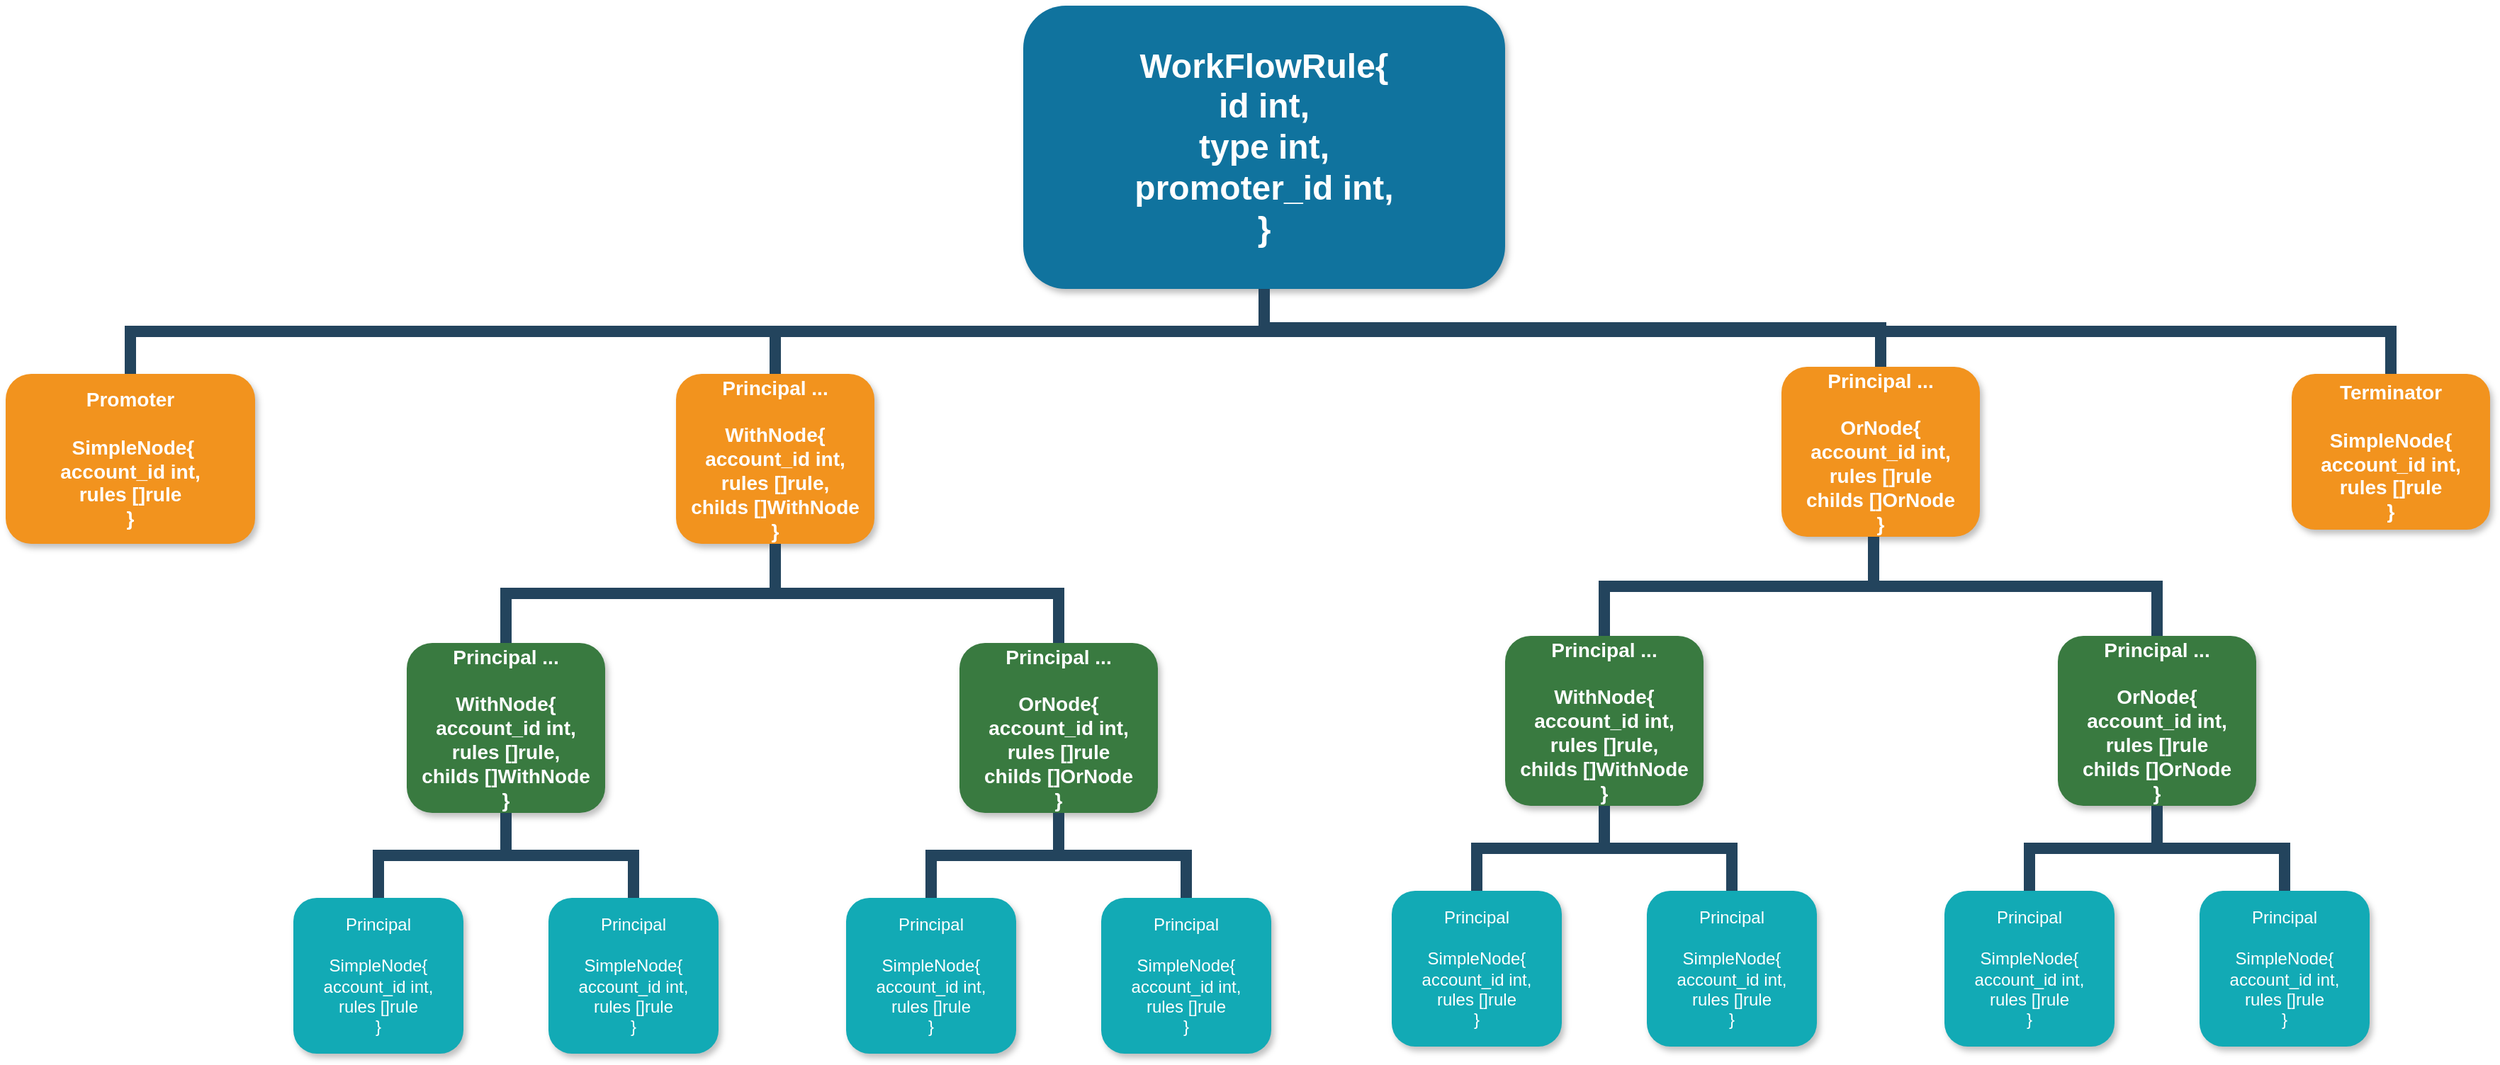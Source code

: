 <mxfile version="20.5.1" type="github">
  <diagram name="Page-1" id="64c3da0e-402f-94eb-ee01-a36477274f13">
    <mxGraphModel dx="1935" dy="1820" grid="1" gridSize="10" guides="1" tooltips="1" connect="1" arrows="1" fold="1" page="1" pageScale="1" pageWidth="1169" pageHeight="826" background="none" math="0" shadow="0">
      <root>
        <mxCell id="0" />
        <mxCell id="1" parent="0" />
        <mxCell id="2" value="WorkFlowRule{&#xa;id int,&#xa;type int,&#xa;promoter_id int,&#xa;}" style="whiteSpace=wrap;rounded=1;shadow=1;fillColor=#10739E;strokeColor=none;fontColor=#FFFFFF;fontStyle=1;fontSize=24" parent="1" vertex="1">
          <mxGeometry x="775" y="-150" width="340" height="200" as="geometry" />
        </mxCell>
        <mxCell id="3" value="Promoter&#xa;&#xa; SimpleNode{&#xa;account_id int,&#xa;rules []rule&#xa;}" style="whiteSpace=wrap;rounded=1;fillColor=#F2931E;strokeColor=none;shadow=1;fontColor=#FFFFFF;fontStyle=1;fontSize=14" parent="1" vertex="1">
          <mxGeometry x="57" y="110" width="176" height="120" as="geometry" />
        </mxCell>
        <mxCell id="4" value="Principal ...&#xa;&#xa;WithNode{&#xa;account_id int,&#xa;rules []rule,&#xa;childs []WithNode&#xa;}" style="whiteSpace=wrap;rounded=1;fillColor=#F2931E;strokeColor=none;shadow=1;fontColor=#FFFFFF;fontStyle=1;fontSize=14" parent="1" vertex="1">
          <mxGeometry x="530" y="110" width="140" height="120" as="geometry" />
        </mxCell>
        <mxCell id="6" value="Principal ...&#xa;&#xa;OrNode{&#xa;account_id int,&#xa;rules []rule&#xa;childs []OrNode&#xa;}" style="whiteSpace=wrap;rounded=1;fillColor=#F2931E;strokeColor=none;shadow=1;fontColor=#FFFFFF;fontStyle=1;fontSize=14" parent="1" vertex="1">
          <mxGeometry x="1310" y="105" width="140" height="120" as="geometry" />
        </mxCell>
        <mxCell id="7" value="Terminator&#xa;&#xa;SimpleNode{&#xa;account_id int,&#xa;rules []rule&#xa;}" style="whiteSpace=wrap;rounded=1;fillColor=#F2931E;strokeColor=none;shadow=1;fontColor=#FFFFFF;fontStyle=1;fontSize=14" parent="1" vertex="1">
          <mxGeometry x="1670" y="110" width="140" height="110" as="geometry" />
        </mxCell>
        <mxCell id="116" value="" style="edgeStyle=elbowEdgeStyle;elbow=vertical;rounded=0;fontColor=#000000;endArrow=none;endFill=0;strokeWidth=8;strokeColor=#23445D;entryX=0.5;entryY=0;entryDx=0;entryDy=0;" parent="1" source="4" target="l-bemKt5AdIYeNtcFZFb-242" edge="1">
          <mxGeometry width="100" height="100" relative="1" as="geometry">
            <mxPoint x="240" y="240.0" as="sourcePoint" />
            <mxPoint x="480" y="303" as="targetPoint" />
          </mxGeometry>
        </mxCell>
        <mxCell id="117" value="" style="edgeStyle=elbowEdgeStyle;elbow=vertical;rounded=0;fontColor=#000000;endArrow=none;endFill=0;strokeWidth=8;strokeColor=#23445D;entryX=0.5;entryY=0;entryDx=0;entryDy=0;" parent="1" source="4" target="l-bemKt5AdIYeNtcFZFb-244" edge="1">
          <mxGeometry width="100" height="100" relative="1" as="geometry">
            <mxPoint x="240" y="240.0" as="sourcePoint" />
            <mxPoint x="700.0" y="300" as="targetPoint" />
          </mxGeometry>
        </mxCell>
        <mxCell id="229" value="" style="edgeStyle=elbowEdgeStyle;elbow=vertical;rounded=0;fontColor=#000000;endArrow=none;endFill=0;strokeWidth=8;strokeColor=#23445D;" parent="1" source="2" target="3" edge="1">
          <mxGeometry width="100" height="100" relative="1" as="geometry">
            <mxPoint x="540" y="140" as="sourcePoint" />
            <mxPoint x="640" y="40" as="targetPoint" />
          </mxGeometry>
        </mxCell>
        <mxCell id="230" value="" style="edgeStyle=elbowEdgeStyle;elbow=vertical;rounded=0;fontColor=#000000;endArrow=none;endFill=0;strokeWidth=8;strokeColor=#23445D;" parent="1" source="2" target="4" edge="1">
          <mxGeometry width="100" height="100" relative="1" as="geometry">
            <mxPoint x="550" y="150" as="sourcePoint" />
            <mxPoint x="650" y="50" as="targetPoint" />
          </mxGeometry>
        </mxCell>
        <mxCell id="231" value="" style="edgeStyle=elbowEdgeStyle;elbow=vertical;rounded=0;fontColor=#000000;endArrow=none;endFill=0;strokeWidth=8;strokeColor=#23445D;" parent="1" source="2" target="6" edge="1">
          <mxGeometry width="100" height="100" relative="1" as="geometry">
            <mxPoint x="560" y="160" as="sourcePoint" />
            <mxPoint x="660" y="60" as="targetPoint" />
          </mxGeometry>
        </mxCell>
        <mxCell id="232" value="" style="edgeStyle=elbowEdgeStyle;elbow=vertical;rounded=0;fontColor=#000000;endArrow=none;endFill=0;strokeWidth=8;strokeColor=#23445D;" parent="1" source="2" target="7" edge="1">
          <mxGeometry width="100" height="100" relative="1" as="geometry">
            <mxPoint x="570" y="170" as="sourcePoint" />
            <mxPoint x="670" y="70" as="targetPoint" />
          </mxGeometry>
        </mxCell>
        <mxCell id="l-bemKt5AdIYeNtcFZFb-242" value="Principal ...&#xa;&#xa;WithNode{&#xa;account_id int,&#xa;rules []rule,&#xa;childs []WithNode&#xa;}" style="whiteSpace=wrap;rounded=1;fillColor=#397A40;strokeColor=none;shadow=1;fontColor=#FFFFFF;fontStyle=1;fontSize=14" vertex="1" parent="1">
          <mxGeometry x="340" y="300" width="140" height="120" as="geometry" />
        </mxCell>
        <mxCell id="l-bemKt5AdIYeNtcFZFb-244" value="Principal ...&#xa;&#xa;OrNode{&#xa;account_id int,&#xa;rules []rule&#xa;childs []OrNode&#xa;}" style="whiteSpace=wrap;rounded=1;fillColor=#397A40;strokeColor=none;shadow=1;fontColor=#FFFFFF;fontStyle=1;fontSize=14" vertex="1" parent="1">
          <mxGeometry x="730" y="300" width="140" height="120" as="geometry" />
        </mxCell>
        <mxCell id="l-bemKt5AdIYeNtcFZFb-249" value="Principal&#xa;&#xa;SimpleNode{&#xa;account_id int,&#xa;rules []rule&#xa;}" style="whiteSpace=wrap;rounded=1;fillColor=#12AAB5;strokeColor=none;shadow=1;fontColor=#FFFFFF;" vertex="1" parent="1">
          <mxGeometry x="440" y="480" width="120" height="110" as="geometry" />
        </mxCell>
        <mxCell id="l-bemKt5AdIYeNtcFZFb-252" value="Principal&#xa;&#xa;SimpleNode{&#xa;account_id int,&#xa;rules []rule&#xa;}" style="whiteSpace=wrap;rounded=1;fillColor=#12AAB5;strokeColor=none;shadow=1;fontColor=#FFFFFF;" vertex="1" parent="1">
          <mxGeometry x="260" y="480" width="120" height="110" as="geometry" />
        </mxCell>
        <mxCell id="l-bemKt5AdIYeNtcFZFb-256" value="" style="edgeStyle=elbowEdgeStyle;elbow=vertical;rounded=0;fontColor=#000000;endArrow=none;endFill=0;strokeWidth=8;strokeColor=#23445D;entryX=0.5;entryY=0;entryDx=0;entryDy=0;exitX=0.5;exitY=1;exitDx=0;exitDy=0;" edge="1" parent="1" source="l-bemKt5AdIYeNtcFZFb-242" target="l-bemKt5AdIYeNtcFZFb-252">
          <mxGeometry width="100" height="100" relative="1" as="geometry">
            <mxPoint x="610" y="240" as="sourcePoint" />
            <mxPoint x="420" y="310" as="targetPoint" />
          </mxGeometry>
        </mxCell>
        <mxCell id="l-bemKt5AdIYeNtcFZFb-257" value="" style="edgeStyle=elbowEdgeStyle;elbow=vertical;rounded=0;fontColor=#000000;endArrow=none;endFill=0;strokeWidth=8;strokeColor=#23445D;entryX=0.5;entryY=0;entryDx=0;entryDy=0;" edge="1" parent="1" target="l-bemKt5AdIYeNtcFZFb-249">
          <mxGeometry width="100" height="100" relative="1" as="geometry">
            <mxPoint x="410" y="450" as="sourcePoint" />
            <mxPoint x="810" y="310" as="targetPoint" />
            <Array as="points">
              <mxPoint x="460" y="450" />
            </Array>
          </mxGeometry>
        </mxCell>
        <mxCell id="l-bemKt5AdIYeNtcFZFb-258" value="Principal&#xa;&#xa;SimpleNode{&#xa;account_id int,&#xa;rules []rule&#xa;}" style="whiteSpace=wrap;rounded=1;fillColor=#12AAB5;strokeColor=none;shadow=1;fontColor=#FFFFFF;" vertex="1" parent="1">
          <mxGeometry x="830" y="480" width="120" height="110" as="geometry" />
        </mxCell>
        <mxCell id="l-bemKt5AdIYeNtcFZFb-259" value="Principal&#xa;&#xa;SimpleNode{&#xa;account_id int,&#xa;rules []rule&#xa;}" style="whiteSpace=wrap;rounded=1;fillColor=#12AAB5;strokeColor=none;shadow=1;fontColor=#FFFFFF;" vertex="1" parent="1">
          <mxGeometry x="650" y="480" width="120" height="110" as="geometry" />
        </mxCell>
        <mxCell id="l-bemKt5AdIYeNtcFZFb-260" value="" style="edgeStyle=elbowEdgeStyle;elbow=vertical;rounded=0;fontColor=#000000;endArrow=none;endFill=0;strokeWidth=8;strokeColor=#23445D;entryX=0.5;entryY=0;entryDx=0;entryDy=0;exitX=0.5;exitY=1;exitDx=0;exitDy=0;" edge="1" parent="1" target="l-bemKt5AdIYeNtcFZFb-259">
          <mxGeometry width="100" height="100" relative="1" as="geometry">
            <mxPoint x="800" y="420" as="sourcePoint" />
            <mxPoint x="810" y="310" as="targetPoint" />
          </mxGeometry>
        </mxCell>
        <mxCell id="l-bemKt5AdIYeNtcFZFb-261" value="" style="edgeStyle=elbowEdgeStyle;elbow=vertical;rounded=0;fontColor=#000000;endArrow=none;endFill=0;strokeWidth=8;strokeColor=#23445D;entryX=0.5;entryY=0;entryDx=0;entryDy=0;" edge="1" parent="1" target="l-bemKt5AdIYeNtcFZFb-258">
          <mxGeometry width="100" height="100" relative="1" as="geometry">
            <mxPoint x="800" y="450" as="sourcePoint" />
            <mxPoint x="1200" y="310" as="targetPoint" />
            <Array as="points">
              <mxPoint x="850" y="450" />
            </Array>
          </mxGeometry>
        </mxCell>
        <mxCell id="l-bemKt5AdIYeNtcFZFb-262" value="" style="edgeStyle=elbowEdgeStyle;elbow=vertical;rounded=0;fontColor=#000000;endArrow=none;endFill=0;strokeWidth=8;strokeColor=#23445D;entryX=0.5;entryY=0;entryDx=0;entryDy=0;" edge="1" parent="1" target="l-bemKt5AdIYeNtcFZFb-264">
          <mxGeometry width="100" height="100" relative="1" as="geometry">
            <mxPoint x="1375" y="225" as="sourcePoint" />
            <mxPoint x="1255" y="298" as="targetPoint" />
          </mxGeometry>
        </mxCell>
        <mxCell id="l-bemKt5AdIYeNtcFZFb-263" value="" style="edgeStyle=elbowEdgeStyle;elbow=vertical;rounded=0;fontColor=#000000;endArrow=none;endFill=0;strokeWidth=8;strokeColor=#23445D;entryX=0.5;entryY=0;entryDx=0;entryDy=0;" edge="1" parent="1" target="l-bemKt5AdIYeNtcFZFb-265">
          <mxGeometry width="100" height="100" relative="1" as="geometry">
            <mxPoint x="1375" y="225" as="sourcePoint" />
            <mxPoint x="1475.0" y="295" as="targetPoint" />
          </mxGeometry>
        </mxCell>
        <mxCell id="l-bemKt5AdIYeNtcFZFb-264" value="Principal ...&#xa;&#xa;WithNode{&#xa;account_id int,&#xa;rules []rule,&#xa;childs []WithNode&#xa;}" style="whiteSpace=wrap;rounded=1;fillColor=#397A40;strokeColor=none;shadow=1;fontColor=#FFFFFF;fontStyle=1;fontSize=14" vertex="1" parent="1">
          <mxGeometry x="1115" y="295" width="140" height="120" as="geometry" />
        </mxCell>
        <mxCell id="l-bemKt5AdIYeNtcFZFb-265" value="Principal ...&#xa;&#xa;OrNode{&#xa;account_id int,&#xa;rules []rule&#xa;childs []OrNode&#xa;}" style="whiteSpace=wrap;rounded=1;fillColor=#397A40;strokeColor=none;shadow=1;fontColor=#FFFFFF;fontStyle=1;fontSize=14" vertex="1" parent="1">
          <mxGeometry x="1505" y="295" width="140" height="120" as="geometry" />
        </mxCell>
        <mxCell id="l-bemKt5AdIYeNtcFZFb-266" value="Principal&#xa;&#xa;SimpleNode{&#xa;account_id int,&#xa;rules []rule&#xa;}" style="whiteSpace=wrap;rounded=1;fillColor=#12AAB5;strokeColor=none;shadow=1;fontColor=#FFFFFF;" vertex="1" parent="1">
          <mxGeometry x="1215" y="475" width="120" height="110" as="geometry" />
        </mxCell>
        <mxCell id="l-bemKt5AdIYeNtcFZFb-267" value="Principal&#xa;&#xa;SimpleNode{&#xa;account_id int,&#xa;rules []rule&#xa;}" style="whiteSpace=wrap;rounded=1;fillColor=#12AAB5;strokeColor=none;shadow=1;fontColor=#FFFFFF;" vertex="1" parent="1">
          <mxGeometry x="1035" y="475" width="120" height="110" as="geometry" />
        </mxCell>
        <mxCell id="l-bemKt5AdIYeNtcFZFb-268" value="" style="edgeStyle=elbowEdgeStyle;elbow=vertical;rounded=0;fontColor=#000000;endArrow=none;endFill=0;strokeWidth=8;strokeColor=#23445D;entryX=0.5;entryY=0;entryDx=0;entryDy=0;exitX=0.5;exitY=1;exitDx=0;exitDy=0;" edge="1" parent="1" source="l-bemKt5AdIYeNtcFZFb-264" target="l-bemKt5AdIYeNtcFZFb-267">
          <mxGeometry width="100" height="100" relative="1" as="geometry">
            <mxPoint x="1385" y="235" as="sourcePoint" />
            <mxPoint x="1195" y="305" as="targetPoint" />
          </mxGeometry>
        </mxCell>
        <mxCell id="l-bemKt5AdIYeNtcFZFb-269" value="" style="edgeStyle=elbowEdgeStyle;elbow=vertical;rounded=0;fontColor=#000000;endArrow=none;endFill=0;strokeWidth=8;strokeColor=#23445D;entryX=0.5;entryY=0;entryDx=0;entryDy=0;" edge="1" parent="1" target="l-bemKt5AdIYeNtcFZFb-266">
          <mxGeometry width="100" height="100" relative="1" as="geometry">
            <mxPoint x="1185" y="445" as="sourcePoint" />
            <mxPoint x="1585" y="305" as="targetPoint" />
            <Array as="points">
              <mxPoint x="1235" y="445" />
            </Array>
          </mxGeometry>
        </mxCell>
        <mxCell id="l-bemKt5AdIYeNtcFZFb-270" value="Principal&#xa;&#xa;SimpleNode{&#xa;account_id int,&#xa;rules []rule&#xa;}" style="whiteSpace=wrap;rounded=1;fillColor=#12AAB5;strokeColor=none;shadow=1;fontColor=#FFFFFF;" vertex="1" parent="1">
          <mxGeometry x="1605" y="475" width="120" height="110" as="geometry" />
        </mxCell>
        <mxCell id="l-bemKt5AdIYeNtcFZFb-271" value="Principal&#xa;&#xa;SimpleNode{&#xa;account_id int,&#xa;rules []rule&#xa;}" style="whiteSpace=wrap;rounded=1;fillColor=#12AAB5;strokeColor=none;shadow=1;fontColor=#FFFFFF;" vertex="1" parent="1">
          <mxGeometry x="1425" y="475" width="120" height="110" as="geometry" />
        </mxCell>
        <mxCell id="l-bemKt5AdIYeNtcFZFb-272" value="" style="edgeStyle=elbowEdgeStyle;elbow=vertical;rounded=0;fontColor=#000000;endArrow=none;endFill=0;strokeWidth=8;strokeColor=#23445D;entryX=0.5;entryY=0;entryDx=0;entryDy=0;exitX=0.5;exitY=1;exitDx=0;exitDy=0;" edge="1" parent="1" target="l-bemKt5AdIYeNtcFZFb-271">
          <mxGeometry width="100" height="100" relative="1" as="geometry">
            <mxPoint x="1575" y="415" as="sourcePoint" />
            <mxPoint x="1585" y="305" as="targetPoint" />
          </mxGeometry>
        </mxCell>
        <mxCell id="l-bemKt5AdIYeNtcFZFb-273" value="" style="edgeStyle=elbowEdgeStyle;elbow=vertical;rounded=0;fontColor=#000000;endArrow=none;endFill=0;strokeWidth=8;strokeColor=#23445D;entryX=0.5;entryY=0;entryDx=0;entryDy=0;" edge="1" parent="1" target="l-bemKt5AdIYeNtcFZFb-270">
          <mxGeometry width="100" height="100" relative="1" as="geometry">
            <mxPoint x="1575" y="445" as="sourcePoint" />
            <mxPoint x="1975" y="305" as="targetPoint" />
            <Array as="points">
              <mxPoint x="1625" y="445" />
            </Array>
          </mxGeometry>
        </mxCell>
      </root>
    </mxGraphModel>
  </diagram>
</mxfile>
